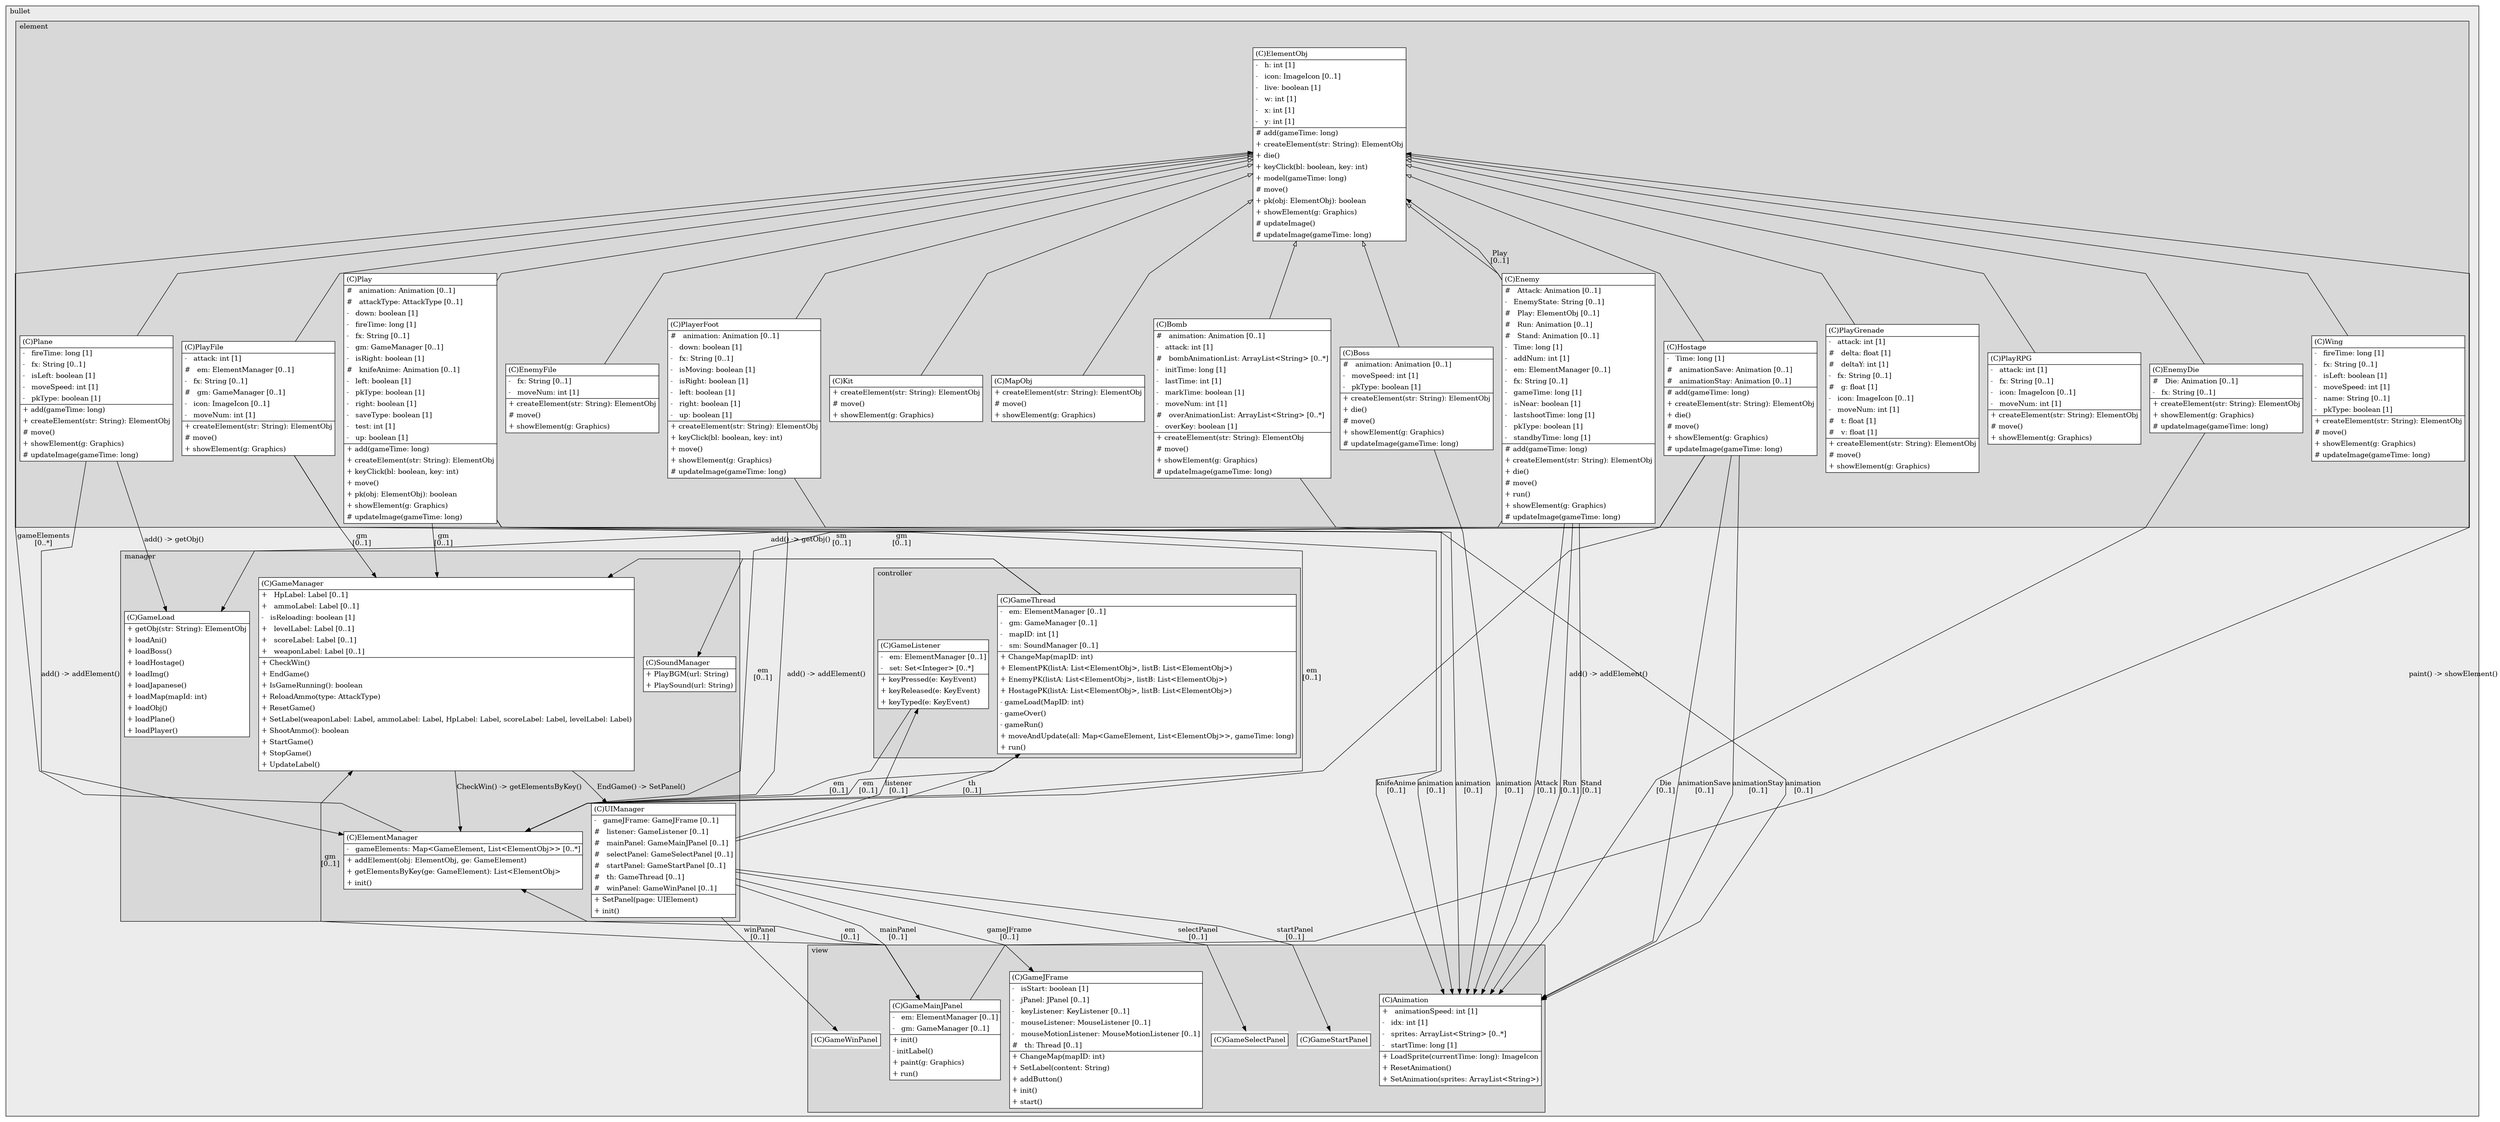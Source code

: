 @startuml

/' diagram meta data start
config=StructureConfiguration;
{
  "projectClassification": {
    "searchMode": "OpenProject", // OpenProject, AllProjects
    "includedProjects": "",
    "pathEndKeywords": "*.impl",
    "isClientPath": "",
    "isClientName": "",
    "isTestPath": "",
    "isTestName": "",
    "isMappingPath": "",
    "isMappingName": "",
    "isDataAccessPath": "",
    "isDataAccessName": "",
    "isDataStructurePath": "",
    "isDataStructureName": "",
    "isInterfaceStructuresPath": "",
    "isInterfaceStructuresName": "",
    "isEntryPointPath": "",
    "isEntryPointName": "",
    "treatFinalFieldsAsMandatory": false
  },
  "graphRestriction": {
    "classPackageExcludeFilter": "",
    "classPackageIncludeFilter": "",
    "classNameExcludeFilter": "",
    "classNameIncludeFilter": "",
    "methodNameExcludeFilter": "",
    "methodNameIncludeFilter": "",
    "removeByInheritance": "", // inheritance/annotation based filtering is done in a second step
    "removeByAnnotation": "",
    "removeByClassPackage": "", // cleanup the graph after inheritance/annotation based filtering is done
    "removeByClassName": "",
    "cutMappings": false,
    "cutEnum": true,
    "cutTests": true,
    "cutClient": true,
    "cutDataAccess": false,
    "cutInterfaceStructures": false,
    "cutDataStructures": false,
    "cutGetterAndSetter": true,
    "cutConstructors": true
  },
  "graphTraversal": {
    "forwardDepth": 6,
    "backwardDepth": 6,
    "classPackageExcludeFilter": "",
    "classPackageIncludeFilter": "",
    "classNameExcludeFilter": "",
    "classNameIncludeFilter": "",
    "methodNameExcludeFilter": "",
    "methodNameIncludeFilter": "",
    "hideMappings": false,
    "hideDataStructures": false,
    "hidePrivateMethods": true,
    "hideInterfaceCalls": true, // indirection: implementation -> interface (is hidden) -> implementation
    "onlyShowApplicationEntryPoints": false, // root node is included
    "useMethodCallsForStructureDiagram": "ForwardOnly" // ForwardOnly, BothDirections, No
  },
  "details": {
    "aggregation": "GroupByClass", // ByClass, GroupByClass, None
    "showClassGenericTypes": true,
    "showMethods": true,
    "showMethodParameterNames": true,
    "showMethodParameterTypes": true,
    "showMethodReturnType": true,
    "showPackageLevels": 2,
    "showDetailedClassStructure": true
  },
  "rootClass": "com.bullet.controller.GameListener",
  "extensionCallbackMethod": "" // qualified.class.name#methodName - signature: public static String method(String)
}
diagram meta data end '/



digraph g {
    rankdir="TB"
    splines=polyline
    

'nodes 
subgraph cluster_1377934078 { 
   	label=bullet
	labeljust=l
	fillcolor="#ececec"
	style=filled
   
   subgraph cluster_1400774639 { 
   	label=view
	labeljust=l
	fillcolor="#d8d8d8"
	style=filled
   
   Animation1262214948[
	label=<<TABLE BORDER="1" CELLBORDER="0" CELLPADDING="4" CELLSPACING="0">
<TR><TD ALIGN="LEFT" >(C)Animation</TD></TR>
<HR/>
<TR><TD ALIGN="LEFT" >+   animationSpeed: int [1]</TD></TR>
<TR><TD ALIGN="LEFT" >-   idx: int [1]</TD></TR>
<TR><TD ALIGN="LEFT" >-   sprites: ArrayList&lt;String&gt; [0..*]</TD></TR>
<TR><TD ALIGN="LEFT" >-   startTime: long [1]</TD></TR>
<HR/>
<TR><TD ALIGN="LEFT" >+ LoadSprite(currentTime: long): ImageIcon</TD></TR>
<TR><TD ALIGN="LEFT" >+ ResetAnimation()</TD></TR>
<TR><TD ALIGN="LEFT" >+ SetAnimation(sprites: ArrayList&lt;String&gt;)</TD></TR>
</TABLE>>
	style=filled
	margin=0
	shape=plaintext
	fillcolor="#FFFFFF"
];

GameJFrame1262214948[
	label=<<TABLE BORDER="1" CELLBORDER="0" CELLPADDING="4" CELLSPACING="0">
<TR><TD ALIGN="LEFT" >(C)GameJFrame</TD></TR>
<HR/>
<TR><TD ALIGN="LEFT" >-   isStart: boolean [1]</TD></TR>
<TR><TD ALIGN="LEFT" >-   jPanel: JPanel [0..1]</TD></TR>
<TR><TD ALIGN="LEFT" >-   keyListener: KeyListener [0..1]</TD></TR>
<TR><TD ALIGN="LEFT" >-   mouseListener: MouseListener [0..1]</TD></TR>
<TR><TD ALIGN="LEFT" >-   mouseMotionListener: MouseMotionListener [0..1]</TD></TR>
<TR><TD ALIGN="LEFT" >#   th: Thread [0..1]</TD></TR>
<HR/>
<TR><TD ALIGN="LEFT" >+ ChangeMap(mapID: int)</TD></TR>
<TR><TD ALIGN="LEFT" >+ SetLabel(content: String)</TD></TR>
<TR><TD ALIGN="LEFT" >+ addButton()</TD></TR>
<TR><TD ALIGN="LEFT" >+ init()</TD></TR>
<TR><TD ALIGN="LEFT" >+ start()</TD></TR>
</TABLE>>
	style=filled
	margin=0
	shape=plaintext
	fillcolor="#FFFFFF"
];

GameMainJPanel1262214948[
	label=<<TABLE BORDER="1" CELLBORDER="0" CELLPADDING="4" CELLSPACING="0">
<TR><TD ALIGN="LEFT" >(C)GameMainJPanel</TD></TR>
<HR/>
<TR><TD ALIGN="LEFT" >-   em: ElementManager [0..1]</TD></TR>
<TR><TD ALIGN="LEFT" >-   gm: GameManager [0..1]</TD></TR>
<HR/>
<TR><TD ALIGN="LEFT" >+ init()</TD></TR>
<TR><TD ALIGN="LEFT" >- initLabel()</TD></TR>
<TR><TD ALIGN="LEFT" >+ paint(g: Graphics)</TD></TR>
<TR><TD ALIGN="LEFT" >+ run()</TD></TR>
</TABLE>>
	style=filled
	margin=0
	shape=plaintext
	fillcolor="#FFFFFF"
];

GameSelectPanel1262214948[
	label=<<TABLE BORDER="1" CELLBORDER="0" CELLPADDING="4" CELLSPACING="0">
<TR><TD ALIGN="LEFT" >(C)GameSelectPanel</TD></TR>
</TABLE>>
	style=filled
	margin=0
	shape=plaintext
	fillcolor="#FFFFFF"
];

GameStartPanel1262214948[
	label=<<TABLE BORDER="1" CELLBORDER="0" CELLPADDING="4" CELLSPACING="0">
<TR><TD ALIGN="LEFT" >(C)GameStartPanel</TD></TR>
</TABLE>>
	style=filled
	margin=0
	shape=plaintext
	fillcolor="#FFFFFF"
];

GameWinPanel1262214948[
	label=<<TABLE BORDER="1" CELLBORDER="0" CELLPADDING="4" CELLSPACING="0">
<TR><TD ALIGN="LEFT" >(C)GameWinPanel</TD></TR>
</TABLE>>
	style=filled
	margin=0
	shape=plaintext
	fillcolor="#FFFFFF"
];
} 

subgraph cluster_1474672632 { 
   	label=controller
	labeljust=l
	fillcolor="#d8d8d8"
	style=filled
   
   GameListener634426149[
	label=<<TABLE BORDER="1" CELLBORDER="0" CELLPADDING="4" CELLSPACING="0">
<TR><TD ALIGN="LEFT" >(C)GameListener</TD></TR>
<HR/>
<TR><TD ALIGN="LEFT" >-   em: ElementManager [0..1]</TD></TR>
<TR><TD ALIGN="LEFT" >-   set: Set&lt;Integer&gt; [0..*]</TD></TR>
<HR/>
<TR><TD ALIGN="LEFT" >+ keyPressed(e: KeyEvent)</TD></TR>
<TR><TD ALIGN="LEFT" >+ keyReleased(e: KeyEvent)</TD></TR>
<TR><TD ALIGN="LEFT" >+ keyTyped(e: KeyEvent)</TD></TR>
</TABLE>>
	style=filled
	margin=0
	shape=plaintext
	fillcolor="#FFFFFF"
];

GameThread634426149[
	label=<<TABLE BORDER="1" CELLBORDER="0" CELLPADDING="4" CELLSPACING="0">
<TR><TD ALIGN="LEFT" >(C)GameThread</TD></TR>
<HR/>
<TR><TD ALIGN="LEFT" >-   em: ElementManager [0..1]</TD></TR>
<TR><TD ALIGN="LEFT" >-   gm: GameManager [0..1]</TD></TR>
<TR><TD ALIGN="LEFT" >-   mapID: int [1]</TD></TR>
<TR><TD ALIGN="LEFT" >-   sm: SoundManager [0..1]</TD></TR>
<HR/>
<TR><TD ALIGN="LEFT" >+ ChangeMap(mapID: int)</TD></TR>
<TR><TD ALIGN="LEFT" >+ ElementPK(listA: List&lt;ElementObj&gt;, listB: List&lt;ElementObj&gt;)</TD></TR>
<TR><TD ALIGN="LEFT" >+ EnemyPK(listA: List&lt;ElementObj&gt;, listB: List&lt;ElementObj&gt;)</TD></TR>
<TR><TD ALIGN="LEFT" >+ HostagePK(listA: List&lt;ElementObj&gt;, listB: List&lt;ElementObj&gt;)</TD></TR>
<TR><TD ALIGN="LEFT" >- gameLoad(MapID: int)</TD></TR>
<TR><TD ALIGN="LEFT" >- gameOver()</TD></TR>
<TR><TD ALIGN="LEFT" >- gameRun()</TD></TR>
<TR><TD ALIGN="LEFT" >+ moveAndUpdate(all: Map&lt;GameElement, List&lt;ElementObj&gt;&gt;, gameTime: long)</TD></TR>
<TR><TD ALIGN="LEFT" >+ run()</TD></TR>
</TABLE>>
	style=filled
	margin=0
	shape=plaintext
	fillcolor="#FFFFFF"
];
} 

subgraph cluster_1602974224 { 
   	label=element
	labeljust=l
	fillcolor="#d8d8d8"
	style=filled
   
   Bomb1910131171[
	label=<<TABLE BORDER="1" CELLBORDER="0" CELLPADDING="4" CELLSPACING="0">
<TR><TD ALIGN="LEFT" >(C)Bomb</TD></TR>
<HR/>
<TR><TD ALIGN="LEFT" >#   animation: Animation [0..1]</TD></TR>
<TR><TD ALIGN="LEFT" >-   attack: int [1]</TD></TR>
<TR><TD ALIGN="LEFT" >#   bombAnimationList: ArrayList&lt;String&gt; [0..*]</TD></TR>
<TR><TD ALIGN="LEFT" >-   initTime: long [1]</TD></TR>
<TR><TD ALIGN="LEFT" >-   lastTime: int [1]</TD></TR>
<TR><TD ALIGN="LEFT" >-   markTime: boolean [1]</TD></TR>
<TR><TD ALIGN="LEFT" >-   moveNum: int [1]</TD></TR>
<TR><TD ALIGN="LEFT" >#   overAnimationList: ArrayList&lt;String&gt; [0..*]</TD></TR>
<TR><TD ALIGN="LEFT" >-   overKey: boolean [1]</TD></TR>
<HR/>
<TR><TD ALIGN="LEFT" >+ createElement(str: String): ElementObj</TD></TR>
<TR><TD ALIGN="LEFT" ># move()</TD></TR>
<TR><TD ALIGN="LEFT" >+ showElement(g: Graphics)</TD></TR>
<TR><TD ALIGN="LEFT" ># updateImage(gameTime: long)</TD></TR>
</TABLE>>
	style=filled
	margin=0
	shape=plaintext
	fillcolor="#FFFFFF"
];

Boss1910131171[
	label=<<TABLE BORDER="1" CELLBORDER="0" CELLPADDING="4" CELLSPACING="0">
<TR><TD ALIGN="LEFT" >(C)Boss</TD></TR>
<HR/>
<TR><TD ALIGN="LEFT" >#   animation: Animation [0..1]</TD></TR>
<TR><TD ALIGN="LEFT" >-   moveSpeed: int [1]</TD></TR>
<TR><TD ALIGN="LEFT" >-   pkType: boolean [1]</TD></TR>
<HR/>
<TR><TD ALIGN="LEFT" >+ createElement(str: String): ElementObj</TD></TR>
<TR><TD ALIGN="LEFT" >+ die()</TD></TR>
<TR><TD ALIGN="LEFT" ># move()</TD></TR>
<TR><TD ALIGN="LEFT" >+ showElement(g: Graphics)</TD></TR>
<TR><TD ALIGN="LEFT" ># updateImage(gameTime: long)</TD></TR>
</TABLE>>
	style=filled
	margin=0
	shape=plaintext
	fillcolor="#FFFFFF"
];

ElementObj1910131171[
	label=<<TABLE BORDER="1" CELLBORDER="0" CELLPADDING="4" CELLSPACING="0">
<TR><TD ALIGN="LEFT" >(C)ElementObj</TD></TR>
<HR/>
<TR><TD ALIGN="LEFT" >-   h: int [1]</TD></TR>
<TR><TD ALIGN="LEFT" >-   icon: ImageIcon [0..1]</TD></TR>
<TR><TD ALIGN="LEFT" >-   live: boolean [1]</TD></TR>
<TR><TD ALIGN="LEFT" >-   w: int [1]</TD></TR>
<TR><TD ALIGN="LEFT" >-   x: int [1]</TD></TR>
<TR><TD ALIGN="LEFT" >-   y: int [1]</TD></TR>
<HR/>
<TR><TD ALIGN="LEFT" ># add(gameTime: long)</TD></TR>
<TR><TD ALIGN="LEFT" >+ createElement(str: String): ElementObj</TD></TR>
<TR><TD ALIGN="LEFT" >+ die()</TD></TR>
<TR><TD ALIGN="LEFT" >+ keyClick(bl: boolean, key: int)</TD></TR>
<TR><TD ALIGN="LEFT" >+ model(gameTime: long)</TD></TR>
<TR><TD ALIGN="LEFT" ># move()</TD></TR>
<TR><TD ALIGN="LEFT" >+ pk(obj: ElementObj): boolean</TD></TR>
<TR><TD ALIGN="LEFT" >+ showElement(g: Graphics)</TD></TR>
<TR><TD ALIGN="LEFT" ># updateImage()</TD></TR>
<TR><TD ALIGN="LEFT" ># updateImage(gameTime: long)</TD></TR>
</TABLE>>
	style=filled
	margin=0
	shape=plaintext
	fillcolor="#FFFFFF"
];

Enemy1910131171[
	label=<<TABLE BORDER="1" CELLBORDER="0" CELLPADDING="4" CELLSPACING="0">
<TR><TD ALIGN="LEFT" >(C)Enemy</TD></TR>
<HR/>
<TR><TD ALIGN="LEFT" >#   Attack: Animation [0..1]</TD></TR>
<TR><TD ALIGN="LEFT" >-   EnemyState: String [0..1]</TD></TR>
<TR><TD ALIGN="LEFT" >#   Play: ElementObj [0..1]</TD></TR>
<TR><TD ALIGN="LEFT" >#   Run: Animation [0..1]</TD></TR>
<TR><TD ALIGN="LEFT" >#   Stand: Animation [0..1]</TD></TR>
<TR><TD ALIGN="LEFT" >-   Time: long [1]</TD></TR>
<TR><TD ALIGN="LEFT" >-   addNum: int [1]</TD></TR>
<TR><TD ALIGN="LEFT" >-   em: ElementManager [0..1]</TD></TR>
<TR><TD ALIGN="LEFT" >-   fx: String [0..1]</TD></TR>
<TR><TD ALIGN="LEFT" >-   gameTime: long [1]</TD></TR>
<TR><TD ALIGN="LEFT" >-   isNear: boolean [1]</TD></TR>
<TR><TD ALIGN="LEFT" >-   lastshootTime: long [1]</TD></TR>
<TR><TD ALIGN="LEFT" >-   pkType: boolean [1]</TD></TR>
<TR><TD ALIGN="LEFT" >-   standbyTime: long [1]</TD></TR>
<HR/>
<TR><TD ALIGN="LEFT" ># add(gameTime: long)</TD></TR>
<TR><TD ALIGN="LEFT" >+ createElement(str: String): ElementObj</TD></TR>
<TR><TD ALIGN="LEFT" >+ die()</TD></TR>
<TR><TD ALIGN="LEFT" ># move()</TD></TR>
<TR><TD ALIGN="LEFT" >+ run()</TD></TR>
<TR><TD ALIGN="LEFT" >+ showElement(g: Graphics)</TD></TR>
<TR><TD ALIGN="LEFT" ># updateImage(gameTime: long)</TD></TR>
</TABLE>>
	style=filled
	margin=0
	shape=plaintext
	fillcolor="#FFFFFF"
];

EnemyDie1910131171[
	label=<<TABLE BORDER="1" CELLBORDER="0" CELLPADDING="4" CELLSPACING="0">
<TR><TD ALIGN="LEFT" >(C)EnemyDie</TD></TR>
<HR/>
<TR><TD ALIGN="LEFT" >#   Die: Animation [0..1]</TD></TR>
<TR><TD ALIGN="LEFT" >-   fx: String [0..1]</TD></TR>
<HR/>
<TR><TD ALIGN="LEFT" >+ createElement(str: String): ElementObj</TD></TR>
<TR><TD ALIGN="LEFT" >+ showElement(g: Graphics)</TD></TR>
<TR><TD ALIGN="LEFT" ># updateImage(gameTime: long)</TD></TR>
</TABLE>>
	style=filled
	margin=0
	shape=plaintext
	fillcolor="#FFFFFF"
];

EnemyFile1910131171[
	label=<<TABLE BORDER="1" CELLBORDER="0" CELLPADDING="4" CELLSPACING="0">
<TR><TD ALIGN="LEFT" >(C)EnemyFile</TD></TR>
<HR/>
<TR><TD ALIGN="LEFT" >-   fx: String [0..1]</TD></TR>
<TR><TD ALIGN="LEFT" >-   moveNum: int [1]</TD></TR>
<HR/>
<TR><TD ALIGN="LEFT" >+ createElement(str: String): ElementObj</TD></TR>
<TR><TD ALIGN="LEFT" ># move()</TD></TR>
<TR><TD ALIGN="LEFT" >+ showElement(g: Graphics)</TD></TR>
</TABLE>>
	style=filled
	margin=0
	shape=plaintext
	fillcolor="#FFFFFF"
];

Hostage1910131171[
	label=<<TABLE BORDER="1" CELLBORDER="0" CELLPADDING="4" CELLSPACING="0">
<TR><TD ALIGN="LEFT" >(C)Hostage</TD></TR>
<HR/>
<TR><TD ALIGN="LEFT" >-   Time: long [1]</TD></TR>
<TR><TD ALIGN="LEFT" >#   animationSave: Animation [0..1]</TD></TR>
<TR><TD ALIGN="LEFT" >#   animationStay: Animation [0..1]</TD></TR>
<HR/>
<TR><TD ALIGN="LEFT" ># add(gameTime: long)</TD></TR>
<TR><TD ALIGN="LEFT" >+ createElement(str: String): ElementObj</TD></TR>
<TR><TD ALIGN="LEFT" >+ die()</TD></TR>
<TR><TD ALIGN="LEFT" ># move()</TD></TR>
<TR><TD ALIGN="LEFT" >+ showElement(g: Graphics)</TD></TR>
<TR><TD ALIGN="LEFT" ># updateImage(gameTime: long)</TD></TR>
</TABLE>>
	style=filled
	margin=0
	shape=plaintext
	fillcolor="#FFFFFF"
];

Kit1910131171[
	label=<<TABLE BORDER="1" CELLBORDER="0" CELLPADDING="4" CELLSPACING="0">
<TR><TD ALIGN="LEFT" >(C)Kit</TD></TR>
<HR/>
<TR><TD ALIGN="LEFT" >+ createElement(str: String): ElementObj</TD></TR>
<TR><TD ALIGN="LEFT" ># move()</TD></TR>
<TR><TD ALIGN="LEFT" >+ showElement(g: Graphics)</TD></TR>
</TABLE>>
	style=filled
	margin=0
	shape=plaintext
	fillcolor="#FFFFFF"
];

MapObj1910131171[
	label=<<TABLE BORDER="1" CELLBORDER="0" CELLPADDING="4" CELLSPACING="0">
<TR><TD ALIGN="LEFT" >(C)MapObj</TD></TR>
<HR/>
<TR><TD ALIGN="LEFT" >+ createElement(str: String): ElementObj</TD></TR>
<TR><TD ALIGN="LEFT" ># move()</TD></TR>
<TR><TD ALIGN="LEFT" >+ showElement(g: Graphics)</TD></TR>
</TABLE>>
	style=filled
	margin=0
	shape=plaintext
	fillcolor="#FFFFFF"
];

Plane1910131171[
	label=<<TABLE BORDER="1" CELLBORDER="0" CELLPADDING="4" CELLSPACING="0">
<TR><TD ALIGN="LEFT" >(C)Plane</TD></TR>
<HR/>
<TR><TD ALIGN="LEFT" >-   fireTime: long [1]</TD></TR>
<TR><TD ALIGN="LEFT" >-   fx: String [0..1]</TD></TR>
<TR><TD ALIGN="LEFT" >-   isLeft: boolean [1]</TD></TR>
<TR><TD ALIGN="LEFT" >-   moveSpeed: int [1]</TD></TR>
<TR><TD ALIGN="LEFT" >-   pkType: boolean [1]</TD></TR>
<HR/>
<TR><TD ALIGN="LEFT" >+ add(gameTime: long)</TD></TR>
<TR><TD ALIGN="LEFT" >+ createElement(str: String): ElementObj</TD></TR>
<TR><TD ALIGN="LEFT" ># move()</TD></TR>
<TR><TD ALIGN="LEFT" >+ showElement(g: Graphics)</TD></TR>
<TR><TD ALIGN="LEFT" ># updateImage(gameTime: long)</TD></TR>
</TABLE>>
	style=filled
	margin=0
	shape=plaintext
	fillcolor="#FFFFFF"
];

Play1910131171[
	label=<<TABLE BORDER="1" CELLBORDER="0" CELLPADDING="4" CELLSPACING="0">
<TR><TD ALIGN="LEFT" >(C)Play</TD></TR>
<HR/>
<TR><TD ALIGN="LEFT" >#   animation: Animation [0..1]</TD></TR>
<TR><TD ALIGN="LEFT" >#   attackType: AttackType [0..1]</TD></TR>
<TR><TD ALIGN="LEFT" >-   down: boolean [1]</TD></TR>
<TR><TD ALIGN="LEFT" >-   fireTime: long [1]</TD></TR>
<TR><TD ALIGN="LEFT" >-   fx: String [0..1]</TD></TR>
<TR><TD ALIGN="LEFT" >-   gm: GameManager [0..1]</TD></TR>
<TR><TD ALIGN="LEFT" >-   isRight: boolean [1]</TD></TR>
<TR><TD ALIGN="LEFT" >#   knifeAnime: Animation [0..1]</TD></TR>
<TR><TD ALIGN="LEFT" >-   left: boolean [1]</TD></TR>
<TR><TD ALIGN="LEFT" >-   pkType: boolean [1]</TD></TR>
<TR><TD ALIGN="LEFT" >-   right: boolean [1]</TD></TR>
<TR><TD ALIGN="LEFT" >-   saveType: boolean [1]</TD></TR>
<TR><TD ALIGN="LEFT" >-   test: int [1]</TD></TR>
<TR><TD ALIGN="LEFT" >-   up: boolean [1]</TD></TR>
<HR/>
<TR><TD ALIGN="LEFT" >+ add(gameTime: long)</TD></TR>
<TR><TD ALIGN="LEFT" >+ createElement(str: String): ElementObj</TD></TR>
<TR><TD ALIGN="LEFT" >+ keyClick(bl: boolean, key: int)</TD></TR>
<TR><TD ALIGN="LEFT" >+ move()</TD></TR>
<TR><TD ALIGN="LEFT" >+ pk(obj: ElementObj): boolean</TD></TR>
<TR><TD ALIGN="LEFT" >+ showElement(g: Graphics)</TD></TR>
<TR><TD ALIGN="LEFT" ># updateImage(gameTime: long)</TD></TR>
</TABLE>>
	style=filled
	margin=0
	shape=plaintext
	fillcolor="#FFFFFF"
];

PlayFile1910131171[
	label=<<TABLE BORDER="1" CELLBORDER="0" CELLPADDING="4" CELLSPACING="0">
<TR><TD ALIGN="LEFT" >(C)PlayFile</TD></TR>
<HR/>
<TR><TD ALIGN="LEFT" >-   attack: int [1]</TD></TR>
<TR><TD ALIGN="LEFT" >#   em: ElementManager [0..1]</TD></TR>
<TR><TD ALIGN="LEFT" >-   fx: String [0..1]</TD></TR>
<TR><TD ALIGN="LEFT" >#   gm: GameManager [0..1]</TD></TR>
<TR><TD ALIGN="LEFT" >-   icon: ImageIcon [0..1]</TD></TR>
<TR><TD ALIGN="LEFT" >-   moveNum: int [1]</TD></TR>
<HR/>
<TR><TD ALIGN="LEFT" >+ createElement(str: String): ElementObj</TD></TR>
<TR><TD ALIGN="LEFT" ># move()</TD></TR>
<TR><TD ALIGN="LEFT" >+ showElement(g: Graphics)</TD></TR>
</TABLE>>
	style=filled
	margin=0
	shape=plaintext
	fillcolor="#FFFFFF"
];

PlayGrenade1910131171[
	label=<<TABLE BORDER="1" CELLBORDER="0" CELLPADDING="4" CELLSPACING="0">
<TR><TD ALIGN="LEFT" >(C)PlayGrenade</TD></TR>
<HR/>
<TR><TD ALIGN="LEFT" >-   attack: int [1]</TD></TR>
<TR><TD ALIGN="LEFT" >#   delta: float [1]</TD></TR>
<TR><TD ALIGN="LEFT" >#   deltaY: int [1]</TD></TR>
<TR><TD ALIGN="LEFT" >-   fx: String [0..1]</TD></TR>
<TR><TD ALIGN="LEFT" >#   g: float [1]</TD></TR>
<TR><TD ALIGN="LEFT" >-   icon: ImageIcon [0..1]</TD></TR>
<TR><TD ALIGN="LEFT" >-   moveNum: int [1]</TD></TR>
<TR><TD ALIGN="LEFT" >#   t: float [1]</TD></TR>
<TR><TD ALIGN="LEFT" >#   v: float [1]</TD></TR>
<HR/>
<TR><TD ALIGN="LEFT" >+ createElement(str: String): ElementObj</TD></TR>
<TR><TD ALIGN="LEFT" ># move()</TD></TR>
<TR><TD ALIGN="LEFT" >+ showElement(g: Graphics)</TD></TR>
</TABLE>>
	style=filled
	margin=0
	shape=plaintext
	fillcolor="#FFFFFF"
];

PlayRPG1910131171[
	label=<<TABLE BORDER="1" CELLBORDER="0" CELLPADDING="4" CELLSPACING="0">
<TR><TD ALIGN="LEFT" >(C)PlayRPG</TD></TR>
<HR/>
<TR><TD ALIGN="LEFT" >-   attack: int [1]</TD></TR>
<TR><TD ALIGN="LEFT" >-   fx: String [0..1]</TD></TR>
<TR><TD ALIGN="LEFT" >-   icon: ImageIcon [0..1]</TD></TR>
<TR><TD ALIGN="LEFT" >-   moveNum: int [1]</TD></TR>
<HR/>
<TR><TD ALIGN="LEFT" >+ createElement(str: String): ElementObj</TD></TR>
<TR><TD ALIGN="LEFT" ># move()</TD></TR>
<TR><TD ALIGN="LEFT" >+ showElement(g: Graphics)</TD></TR>
</TABLE>>
	style=filled
	margin=0
	shape=plaintext
	fillcolor="#FFFFFF"
];

PlayerFoot1910131171[
	label=<<TABLE BORDER="1" CELLBORDER="0" CELLPADDING="4" CELLSPACING="0">
<TR><TD ALIGN="LEFT" >(C)PlayerFoot</TD></TR>
<HR/>
<TR><TD ALIGN="LEFT" >#   animation: Animation [0..1]</TD></TR>
<TR><TD ALIGN="LEFT" >-   down: boolean [1]</TD></TR>
<TR><TD ALIGN="LEFT" >-   fx: String [0..1]</TD></TR>
<TR><TD ALIGN="LEFT" >-   isMoving: boolean [1]</TD></TR>
<TR><TD ALIGN="LEFT" >-   isRight: boolean [1]</TD></TR>
<TR><TD ALIGN="LEFT" >-   left: boolean [1]</TD></TR>
<TR><TD ALIGN="LEFT" >-   right: boolean [1]</TD></TR>
<TR><TD ALIGN="LEFT" >-   up: boolean [1]</TD></TR>
<HR/>
<TR><TD ALIGN="LEFT" >+ createElement(str: String): ElementObj</TD></TR>
<TR><TD ALIGN="LEFT" >+ keyClick(bl: boolean, key: int)</TD></TR>
<TR><TD ALIGN="LEFT" >+ move()</TD></TR>
<TR><TD ALIGN="LEFT" >+ showElement(g: Graphics)</TD></TR>
<TR><TD ALIGN="LEFT" ># updateImage(gameTime: long)</TD></TR>
</TABLE>>
	style=filled
	margin=0
	shape=plaintext
	fillcolor="#FFFFFF"
];

Wing1910131171[
	label=<<TABLE BORDER="1" CELLBORDER="0" CELLPADDING="4" CELLSPACING="0">
<TR><TD ALIGN="LEFT" >(C)Wing</TD></TR>
<HR/>
<TR><TD ALIGN="LEFT" >-   fireTime: long [1]</TD></TR>
<TR><TD ALIGN="LEFT" >-   fx: String [0..1]</TD></TR>
<TR><TD ALIGN="LEFT" >-   isLeft: boolean [1]</TD></TR>
<TR><TD ALIGN="LEFT" >-   moveSpeed: int [1]</TD></TR>
<TR><TD ALIGN="LEFT" >-   name: String [0..1]</TD></TR>
<TR><TD ALIGN="LEFT" >-   pkType: boolean [1]</TD></TR>
<HR/>
<TR><TD ALIGN="LEFT" >+ createElement(str: String): ElementObj</TD></TR>
<TR><TD ALIGN="LEFT" ># move()</TD></TR>
<TR><TD ALIGN="LEFT" >+ showElement(g: Graphics)</TD></TR>
<TR><TD ALIGN="LEFT" ># updateImage(gameTime: long)</TD></TR>
</TABLE>>
	style=filled
	margin=0
	shape=plaintext
	fillcolor="#FFFFFF"
];
} 

subgraph cluster_193895743 { 
   	label=manager
	labeljust=l
	fillcolor="#d8d8d8"
	style=filled
   
   ElementManager587966158[
	label=<<TABLE BORDER="1" CELLBORDER="0" CELLPADDING="4" CELLSPACING="0">
<TR><TD ALIGN="LEFT" >(C)ElementManager</TD></TR>
<HR/>
<TR><TD ALIGN="LEFT" >-   gameElements: Map&lt;GameElement, List&lt;ElementObj&gt;&gt; [0..*]</TD></TR>
<HR/>
<TR><TD ALIGN="LEFT" >+ addElement(obj: ElementObj, ge: GameElement)</TD></TR>
<TR><TD ALIGN="LEFT" >+ getElementsByKey(ge: GameElement): List&lt;ElementObj&gt;</TD></TR>
<TR><TD ALIGN="LEFT" >+ init()</TD></TR>
</TABLE>>
	style=filled
	margin=0
	shape=plaintext
	fillcolor="#FFFFFF"
];

GameLoad587966158[
	label=<<TABLE BORDER="1" CELLBORDER="0" CELLPADDING="4" CELLSPACING="0">
<TR><TD ALIGN="LEFT" >(C)GameLoad</TD></TR>
<HR/>
<TR><TD ALIGN="LEFT" >+ getObj(str: String): ElementObj</TD></TR>
<TR><TD ALIGN="LEFT" >+ loadAni()</TD></TR>
<TR><TD ALIGN="LEFT" >+ loadBoss()</TD></TR>
<TR><TD ALIGN="LEFT" >+ loadHostage()</TD></TR>
<TR><TD ALIGN="LEFT" >+ loadImg()</TD></TR>
<TR><TD ALIGN="LEFT" >+ loadJapanese()</TD></TR>
<TR><TD ALIGN="LEFT" >+ loadMap(mapId: int)</TD></TR>
<TR><TD ALIGN="LEFT" >+ loadObj()</TD></TR>
<TR><TD ALIGN="LEFT" >+ loadPlane()</TD></TR>
<TR><TD ALIGN="LEFT" >+ loadPlayer()</TD></TR>
</TABLE>>
	style=filled
	margin=0
	shape=plaintext
	fillcolor="#FFFFFF"
];

GameManager587966158[
	label=<<TABLE BORDER="1" CELLBORDER="0" CELLPADDING="4" CELLSPACING="0">
<TR><TD ALIGN="LEFT" >(C)GameManager</TD></TR>
<HR/>
<TR><TD ALIGN="LEFT" >+   HpLabel: Label [0..1]</TD></TR>
<TR><TD ALIGN="LEFT" >+   ammoLabel: Label [0..1]</TD></TR>
<TR><TD ALIGN="LEFT" >-   isReloading: boolean [1]</TD></TR>
<TR><TD ALIGN="LEFT" >+   levelLabel: Label [0..1]</TD></TR>
<TR><TD ALIGN="LEFT" >+   scoreLabel: Label [0..1]</TD></TR>
<TR><TD ALIGN="LEFT" >+   weaponLabel: Label [0..1]</TD></TR>
<HR/>
<TR><TD ALIGN="LEFT" >+ CheckWin()</TD></TR>
<TR><TD ALIGN="LEFT" >+ EndGame()</TD></TR>
<TR><TD ALIGN="LEFT" >+ IsGameRunning(): boolean</TD></TR>
<TR><TD ALIGN="LEFT" >+ ReloadAmmo(type: AttackType)</TD></TR>
<TR><TD ALIGN="LEFT" >+ ResetGame()</TD></TR>
<TR><TD ALIGN="LEFT" >+ SetLabel(weaponLabel: Label, ammoLabel: Label, HpLabel: Label, scoreLabel: Label, levelLabel: Label)</TD></TR>
<TR><TD ALIGN="LEFT" >+ ShootAmmo(): boolean</TD></TR>
<TR><TD ALIGN="LEFT" >+ StartGame()</TD></TR>
<TR><TD ALIGN="LEFT" >+ StopGame()</TD></TR>
<TR><TD ALIGN="LEFT" >+ UpdateLabel()</TD></TR>
</TABLE>>
	style=filled
	margin=0
	shape=plaintext
	fillcolor="#FFFFFF"
];

SoundManager587966158[
	label=<<TABLE BORDER="1" CELLBORDER="0" CELLPADDING="4" CELLSPACING="0">
<TR><TD ALIGN="LEFT" >(C)SoundManager</TD></TR>
<HR/>
<TR><TD ALIGN="LEFT" >+ PlayBGM(url: String)</TD></TR>
<TR><TD ALIGN="LEFT" >+ PlaySound(url: String)</TD></TR>
</TABLE>>
	style=filled
	margin=0
	shape=plaintext
	fillcolor="#FFFFFF"
];

UIManager587966158[
	label=<<TABLE BORDER="1" CELLBORDER="0" CELLPADDING="4" CELLSPACING="0">
<TR><TD ALIGN="LEFT" >(C)UIManager</TD></TR>
<HR/>
<TR><TD ALIGN="LEFT" >-   gameJFrame: GameJFrame [0..1]</TD></TR>
<TR><TD ALIGN="LEFT" >#   listener: GameListener [0..1]</TD></TR>
<TR><TD ALIGN="LEFT" >#   mainPanel: GameMainJPanel [0..1]</TD></TR>
<TR><TD ALIGN="LEFT" >#   selectPanel: GameSelectPanel [0..1]</TD></TR>
<TR><TD ALIGN="LEFT" >#   startPanel: GameStartPanel [0..1]</TD></TR>
<TR><TD ALIGN="LEFT" >#   th: GameThread [0..1]</TD></TR>
<TR><TD ALIGN="LEFT" >#   winPanel: GameWinPanel [0..1]</TD></TR>
<HR/>
<TR><TD ALIGN="LEFT" >+ SetPanel(page: UIElement)</TD></TR>
<TR><TD ALIGN="LEFT" >+ init()</TD></TR>
</TABLE>>
	style=filled
	margin=0
	shape=plaintext
	fillcolor="#FFFFFF"
];
} 
} 

'edges    
Bomb1910131171 -> Animation1262214948[label="animation
[0..1]"];
Boss1910131171 -> Animation1262214948[label="animation
[0..1]"];
ElementManager587966158 -> ElementObj1910131171[label="gameElements
[0..*]"];
ElementObj1910131171 -> Bomb1910131171[arrowhead=none, arrowtail=empty, dir=both];
ElementObj1910131171 -> Boss1910131171[arrowhead=none, arrowtail=empty, dir=both];
ElementObj1910131171 -> Enemy1910131171[arrowhead=none, arrowtail=empty, dir=both];
ElementObj1910131171 -> EnemyDie1910131171[arrowhead=none, arrowtail=empty, dir=both];
ElementObj1910131171 -> EnemyFile1910131171[arrowhead=none, arrowtail=empty, dir=both];
ElementObj1910131171 -> Hostage1910131171[arrowhead=none, arrowtail=empty, dir=both];
ElementObj1910131171 -> Kit1910131171[arrowhead=none, arrowtail=empty, dir=both];
ElementObj1910131171 -> MapObj1910131171[arrowhead=none, arrowtail=empty, dir=both];
ElementObj1910131171 -> Plane1910131171[arrowhead=none, arrowtail=empty, dir=both];
ElementObj1910131171 -> Play1910131171[arrowhead=none, arrowtail=empty, dir=both];
ElementObj1910131171 -> PlayFile1910131171[arrowhead=none, arrowtail=empty, dir=both];
ElementObj1910131171 -> PlayGrenade1910131171[arrowhead=none, arrowtail=empty, dir=both];
ElementObj1910131171 -> PlayRPG1910131171[arrowhead=none, arrowtail=empty, dir=both];
ElementObj1910131171 -> PlayerFoot1910131171[arrowhead=none, arrowtail=empty, dir=both];
ElementObj1910131171 -> Wing1910131171[arrowhead=none, arrowtail=empty, dir=both];
Enemy1910131171 -> Animation1262214948[label="Attack
[0..1]"];
Enemy1910131171 -> Animation1262214948[label="Run
[0..1]"];
Enemy1910131171 -> Animation1262214948[label="Stand
[0..1]"];
Enemy1910131171 -> ElementManager587966158[label="em
[0..1]"];
Enemy1910131171 -> ElementObj1910131171[label="Play
[0..1]"];
EnemyDie1910131171 -> Animation1262214948[label="Die
[0..1]"];
GameListener634426149 -> ElementManager587966158[label="em
[0..1]"];
GameMainJPanel1262214948 -> ElementManager587966158[label="em
[0..1]"];
GameMainJPanel1262214948 -> ElementObj1910131171[label="paint() -> showElement()"];
GameMainJPanel1262214948 -> GameManager587966158[label="gm
[0..1]"];
GameManager587966158 -> ElementManager587966158[label="CheckWin() -> getElementsByKey()"];
GameManager587966158 -> UIManager587966158[label="EndGame() -> SetPanel()"];
GameThread634426149 -> ElementManager587966158[label="em
[0..1]"];
GameThread634426149 -> GameManager587966158[label="gm
[0..1]"];
GameThread634426149 -> SoundManager587966158[label="sm
[0..1]"];
Hostage1910131171 -> Animation1262214948[label="animationSave
[0..1]"];
Hostage1910131171 -> Animation1262214948[label="animationStay
[0..1]"];
Hostage1910131171 -> ElementManager587966158[label="add() -> addElement()"];
Hostage1910131171 -> GameLoad587966158[label="add() -> getObj()"];
Plane1910131171 -> ElementManager587966158[label="add() -> addElement()"];
Plane1910131171 -> GameLoad587966158[label="add() -> getObj()"];
Play1910131171 -> Animation1262214948[label="animation
[0..1]"];
Play1910131171 -> Animation1262214948[label="knifeAnime
[0..1]"];
Play1910131171 -> ElementManager587966158[label="add() -> addElement()"];
Play1910131171 -> GameManager587966158[label="gm
[0..1]"];
PlayFile1910131171 -> ElementManager587966158[label="em
[0..1]"];
PlayFile1910131171 -> GameManager587966158[label="gm
[0..1]"];
PlayerFoot1910131171 -> Animation1262214948[label="animation
[0..1]"];
UIManager587966158 -> GameJFrame1262214948[label="gameJFrame
[0..1]"];
UIManager587966158 -> GameListener634426149[label="listener
[0..1]"];
UIManager587966158 -> GameMainJPanel1262214948[label="mainPanel
[0..1]"];
UIManager587966158 -> GameSelectPanel1262214948[label="selectPanel
[0..1]"];
UIManager587966158 -> GameStartPanel1262214948[label="startPanel
[0..1]"];
UIManager587966158 -> GameThread634426149[label="th
[0..1]"];
UIManager587966158 -> GameWinPanel1262214948[label="winPanel
[0..1]"];
    
}
@enduml
